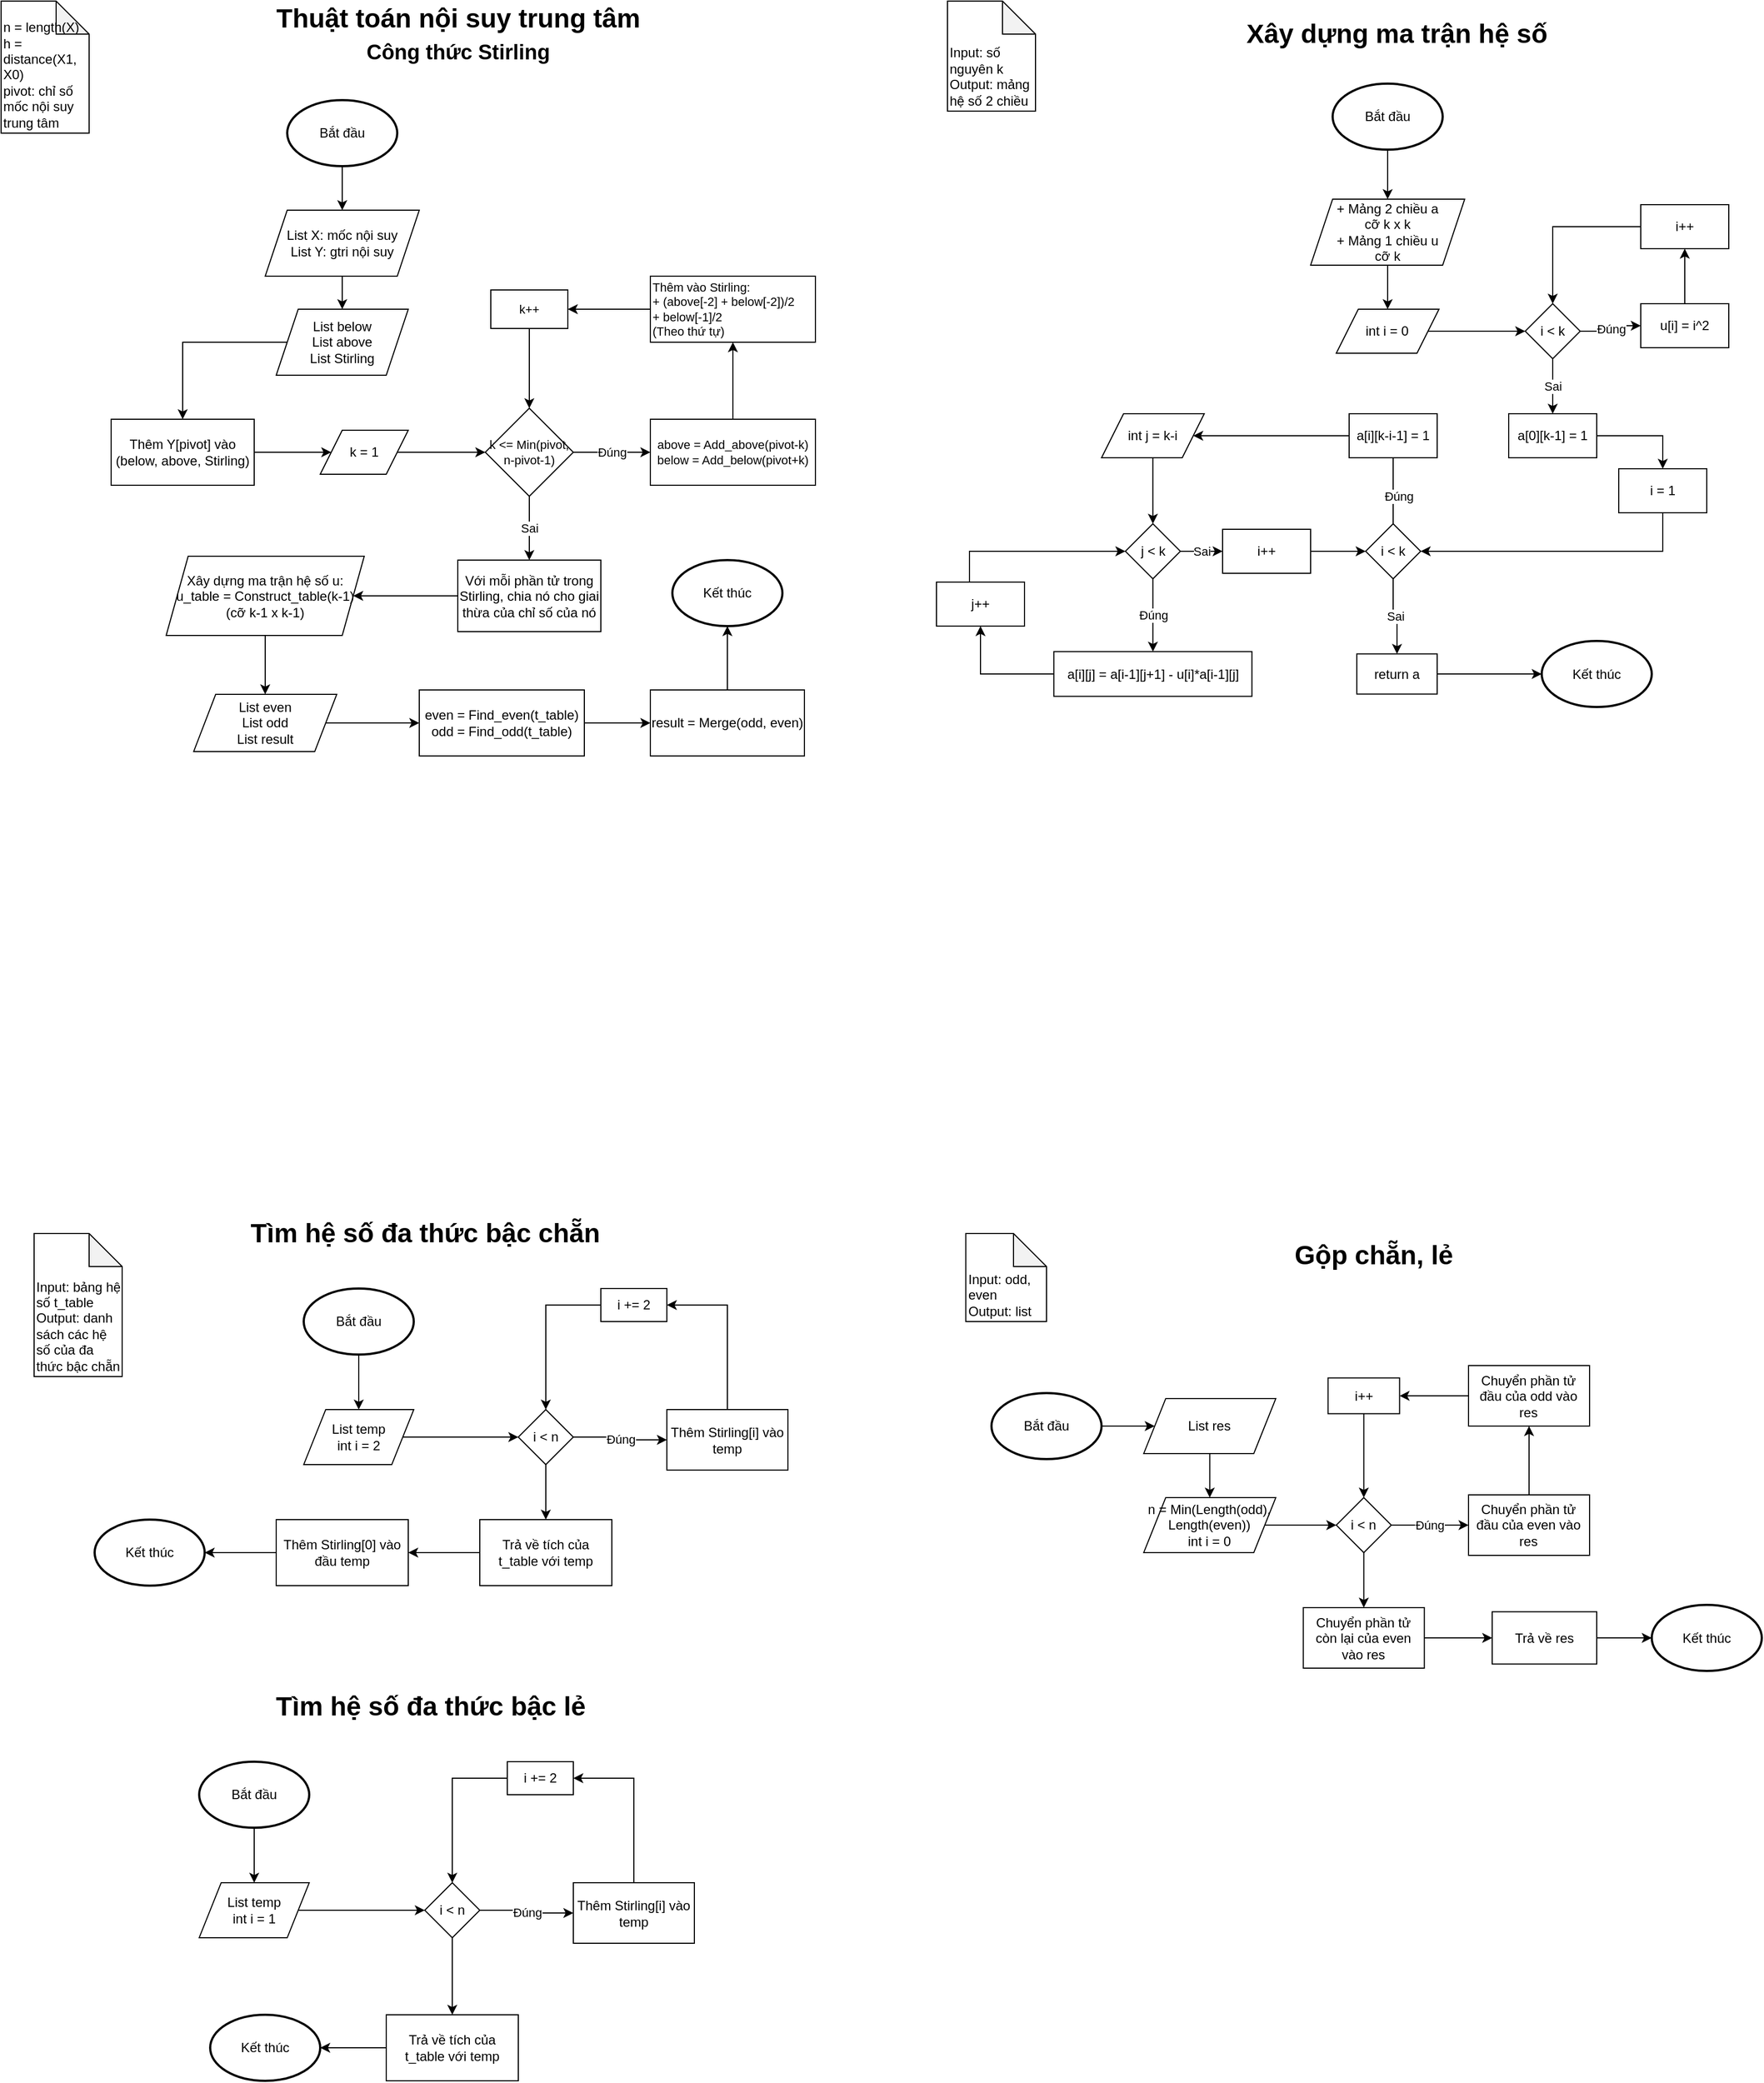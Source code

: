 <mxfile>
    <diagram id="moQNsSGdZ6lVKZMmA7Ut" name="Page-1">
        <mxGraphModel dx="1155" dy="676" grid="1" gridSize="10" guides="1" tooltips="1" connect="1" arrows="1" fold="1" page="1" pageScale="1" pageWidth="850" pageHeight="1100" math="0" shadow="0">
            <root>
                <mxCell id="0"/>
                <mxCell id="1" parent="0"/>
                <mxCell id="2" value="Thuật toán nội suy trung tâm&lt;br&gt;&lt;font style=&quot;font-size: 19px&quot;&gt;Công thức Stirling&lt;/font&gt;" style="text;strokeColor=none;fillColor=none;html=1;fontSize=24;fontStyle=1;verticalAlign=middle;align=center;" parent="1" vertex="1">
                    <mxGeometry x="250" y="30" width="350" height="40" as="geometry"/>
                </mxCell>
                <mxCell id="7" style="edgeStyle=orthogonalEdgeStyle;rounded=0;orthogonalLoop=1;jettySize=auto;html=1;entryX=0.5;entryY=0;entryDx=0;entryDy=0;" parent="1" source="8" target="10" edge="1">
                    <mxGeometry relative="1" as="geometry"/>
                </mxCell>
                <mxCell id="8" value="Bắt đầu" style="strokeWidth=2;html=1;shape=mxgraph.flowchart.start_1;whiteSpace=wrap;" parent="1" vertex="1">
                    <mxGeometry x="270" y="110" width="100" height="60" as="geometry"/>
                </mxCell>
                <mxCell id="9" style="edgeStyle=orthogonalEdgeStyle;rounded=0;orthogonalLoop=1;jettySize=auto;html=1;entryX=0.5;entryY=0;entryDx=0;entryDy=0;" parent="1" source="10" target="12" edge="1">
                    <mxGeometry relative="1" as="geometry"/>
                </mxCell>
                <mxCell id="10" value="List X: mốc nội suy&lt;br&gt;List Y: gtri nội suy" style="shape=parallelogram;perimeter=parallelogramPerimeter;whiteSpace=wrap;html=1;fixedSize=1;verticalAlign=middle;" parent="1" vertex="1">
                    <mxGeometry x="250" y="210" width="140" height="60" as="geometry"/>
                </mxCell>
                <mxCell id="15" style="edgeStyle=orthogonalEdgeStyle;rounded=0;orthogonalLoop=1;jettySize=auto;html=1;" parent="1" source="12" target="14" edge="1">
                    <mxGeometry relative="1" as="geometry"/>
                </mxCell>
                <mxCell id="12" value="List below&lt;br&gt;List above&lt;br&gt;List Stirling" style="shape=parallelogram;perimeter=parallelogramPerimeter;whiteSpace=wrap;html=1;fixedSize=1;" parent="1" vertex="1">
                    <mxGeometry x="260" y="300" width="120" height="60" as="geometry"/>
                </mxCell>
                <mxCell id="13" value="&lt;br&gt;n = length(X)&lt;br&gt;h = distance(X1, X0)&lt;br&gt;pivot: chỉ số mốc nội suy trung tâm" style="shape=note;whiteSpace=wrap;html=1;backgroundOutline=1;darkOpacity=0.05;align=left;verticalAlign=bottom;" parent="1" vertex="1">
                    <mxGeometry x="10" y="20" width="80" height="120" as="geometry"/>
                </mxCell>
                <mxCell id="19" style="edgeStyle=orthogonalEdgeStyle;rounded=0;orthogonalLoop=1;jettySize=auto;html=1;entryX=0;entryY=0.5;entryDx=0;entryDy=0;" parent="1" source="14" target="133" edge="1">
                    <mxGeometry relative="1" as="geometry">
                        <mxPoint x="300" y="430" as="targetPoint"/>
                    </mxGeometry>
                </mxCell>
                <mxCell id="14" value="Thêm Y[pivot] vào (below, above, Stirling)" style="rounded=0;whiteSpace=wrap;html=1;align=center;verticalAlign=middle;" parent="1" vertex="1">
                    <mxGeometry x="110" y="400" width="130" height="60" as="geometry"/>
                </mxCell>
                <mxCell id="16" style="edgeStyle=orthogonalEdgeStyle;rounded=0;orthogonalLoop=1;jettySize=auto;html=1;entryX=0;entryY=0.5;entryDx=0;entryDy=0;fontSize=8;exitX=1;exitY=0.5;exitDx=0;exitDy=0;" parent="1" source="133" target="18" edge="1">
                    <mxGeometry relative="1" as="geometry">
                        <mxPoint x="380" y="430" as="sourcePoint"/>
                    </mxGeometry>
                </mxCell>
                <mxCell id="22" value="Đúng" style="edgeStyle=orthogonalEdgeStyle;rounded=0;orthogonalLoop=1;jettySize=auto;html=1;" parent="1" source="18" target="21" edge="1">
                    <mxGeometry relative="1" as="geometry">
                        <Array as="points">
                            <mxPoint x="570" y="430"/>
                            <mxPoint x="570" y="430"/>
                        </Array>
                    </mxGeometry>
                </mxCell>
                <mxCell id="31" value="Sai" style="edgeStyle=orthogonalEdgeStyle;rounded=0;orthogonalLoop=1;jettySize=auto;html=1;" parent="1" source="18" target="30" edge="1">
                    <mxGeometry relative="1" as="geometry"/>
                </mxCell>
                <mxCell id="18" value="k &amp;lt;= Min(pivot, n-pivot-1)" style="rhombus;whiteSpace=wrap;html=1;align=center;verticalAlign=middle;fontSize=11;" parent="1" vertex="1">
                    <mxGeometry x="450" y="390" width="80" height="80" as="geometry"/>
                </mxCell>
                <mxCell id="26" value="" style="edgeStyle=orthogonalEdgeStyle;rounded=0;orthogonalLoop=1;jettySize=auto;html=1;" parent="1" source="21" target="25" edge="1">
                    <mxGeometry relative="1" as="geometry"/>
                </mxCell>
                <mxCell id="21" value="above = Add_above(pivot-k)&lt;br&gt;&lt;div style=&quot;text-align: left&quot;&gt;&lt;span&gt;below = Add_below(pivot+k)&lt;/span&gt;&lt;/div&gt;" style="whiteSpace=wrap;html=1;fontSize=11;verticalAlign=middle;" parent="1" vertex="1">
                    <mxGeometry x="600" y="400" width="150" height="60" as="geometry"/>
                </mxCell>
                <mxCell id="28" value="" style="edgeStyle=orthogonalEdgeStyle;rounded=0;orthogonalLoop=1;jettySize=auto;html=1;" parent="1" source="25" target="27" edge="1">
                    <mxGeometry relative="1" as="geometry"/>
                </mxCell>
                <mxCell id="25" value="Thêm vào Stirling:&lt;br&gt;+ (above[-2] + below[-2])/2&lt;br&gt;+ below[-1]/2&lt;br&gt;(Theo thứ tự)" style="whiteSpace=wrap;html=1;fontSize=11;verticalAlign=middle;align=left;" parent="1" vertex="1">
                    <mxGeometry x="600" y="270" width="150" height="60" as="geometry"/>
                </mxCell>
                <mxCell id="29" style="edgeStyle=orthogonalEdgeStyle;rounded=0;orthogonalLoop=1;jettySize=auto;html=1;entryX=0.5;entryY=0;entryDx=0;entryDy=0;" parent="1" source="27" target="18" edge="1">
                    <mxGeometry relative="1" as="geometry"/>
                </mxCell>
                <mxCell id="27" value="k++" style="whiteSpace=wrap;html=1;fontSize=11;align=center;" parent="1" vertex="1">
                    <mxGeometry x="455" y="282.5" width="70" height="35" as="geometry"/>
                </mxCell>
                <mxCell id="35" value="" style="edgeStyle=orthogonalEdgeStyle;rounded=0;orthogonalLoop=1;jettySize=auto;html=1;entryX=1;entryY=0.5;entryDx=0;entryDy=0;" parent="1" source="30" target="36" edge="1">
                    <mxGeometry relative="1" as="geometry">
                        <mxPoint x="635" y="560.5" as="targetPoint"/>
                    </mxGeometry>
                </mxCell>
                <mxCell id="30" value="&lt;span style=&quot;font-size: 12px&quot;&gt;Với mỗi phần tử trong Stirling, chia nó cho giai thừa của chỉ số của nó&lt;/span&gt;" style="whiteSpace=wrap;html=1;fontSize=11;" parent="1" vertex="1">
                    <mxGeometry x="425" y="528" width="130" height="65" as="geometry"/>
                </mxCell>
                <mxCell id="40" style="edgeStyle=orthogonalEdgeStyle;rounded=0;orthogonalLoop=1;jettySize=auto;html=1;entryX=0.5;entryY=0;entryDx=0;entryDy=0;" parent="1" source="36" target="39" edge="1">
                    <mxGeometry relative="1" as="geometry"/>
                </mxCell>
                <mxCell id="36" value="Xây dựng ma trận hệ số u:&lt;br&gt;u_table = Construct_table(k-1)&lt;br&gt;(cỡ k-1 x k-1)" style="shape=parallelogram;perimeter=parallelogramPerimeter;whiteSpace=wrap;html=1;fixedSize=1;align=center;verticalAlign=middle;" parent="1" vertex="1">
                    <mxGeometry x="160" y="524.5" width="180" height="72" as="geometry"/>
                </mxCell>
                <mxCell id="43" value="" style="edgeStyle=orthogonalEdgeStyle;rounded=0;orthogonalLoop=1;jettySize=auto;html=1;" parent="1" source="39" target="42" edge="1">
                    <mxGeometry relative="1" as="geometry"/>
                </mxCell>
                <mxCell id="39" value="List even&lt;br&gt;List odd&lt;br&gt;List result" style="shape=parallelogram;perimeter=parallelogramPerimeter;whiteSpace=wrap;html=1;fixedSize=1;align=center;verticalAlign=middle;" parent="1" vertex="1">
                    <mxGeometry x="185" y="650" width="130" height="52" as="geometry"/>
                </mxCell>
                <mxCell id="45" value="" style="edgeStyle=orthogonalEdgeStyle;rounded=0;orthogonalLoop=1;jettySize=auto;html=1;" parent="1" source="42" target="44" edge="1">
                    <mxGeometry relative="1" as="geometry"/>
                </mxCell>
                <mxCell id="42" value="even = Find_even(t_table)&lt;br&gt;odd = Find_odd(t_table)" style="whiteSpace=wrap;html=1;" parent="1" vertex="1">
                    <mxGeometry x="390" y="646" width="150" height="60" as="geometry"/>
                </mxCell>
                <mxCell id="47" style="edgeStyle=orthogonalEdgeStyle;rounded=0;orthogonalLoop=1;jettySize=auto;html=1;entryX=0.5;entryY=1;entryDx=0;entryDy=0;entryPerimeter=0;" parent="1" source="44" target="46" edge="1">
                    <mxGeometry relative="1" as="geometry"/>
                </mxCell>
                <mxCell id="44" value="result = Merge(odd, even)" style="whiteSpace=wrap;html=1;" parent="1" vertex="1">
                    <mxGeometry x="600" y="646" width="140" height="60" as="geometry"/>
                </mxCell>
                <mxCell id="46" value="Kết thúc" style="strokeWidth=2;html=1;shape=mxgraph.flowchart.start_1;whiteSpace=wrap;" parent="1" vertex="1">
                    <mxGeometry x="620" y="528" width="100" height="60" as="geometry"/>
                </mxCell>
                <mxCell id="49" value="Xây dựng ma trận hệ số" style="text;strokeColor=none;fillColor=none;html=1;fontSize=24;fontStyle=1;verticalAlign=middle;align=center;" parent="1" vertex="1">
                    <mxGeometry x="1103.49" y="30" width="350" height="40" as="geometry"/>
                </mxCell>
                <mxCell id="164" value="" style="edgeStyle=orthogonalEdgeStyle;rounded=0;orthogonalLoop=1;jettySize=auto;html=1;entryX=0.5;entryY=0;entryDx=0;entryDy=0;" parent="1" source="50" target="53" edge="1">
                    <mxGeometry relative="1" as="geometry">
                        <mxPoint x="1270" y="230" as="targetPoint"/>
                    </mxGeometry>
                </mxCell>
                <mxCell id="50" value="Bắt đầu" style="strokeWidth=2;html=1;shape=mxgraph.flowchart.start_1;whiteSpace=wrap;" parent="1" vertex="1">
                    <mxGeometry x="1220" y="95" width="100" height="60" as="geometry"/>
                </mxCell>
                <mxCell id="51" value="Input: số nguyên k&lt;br&gt;Output: mảng hệ số 2 chiều" style="shape=note;whiteSpace=wrap;html=1;backgroundOutline=1;darkOpacity=0.05;align=left;verticalAlign=bottom;" parent="1" vertex="1">
                    <mxGeometry x="870" y="20" width="80" height="100" as="geometry"/>
                </mxCell>
                <mxCell id="57" style="edgeStyle=orthogonalEdgeStyle;rounded=0;orthogonalLoop=1;jettySize=auto;html=1;entryX=0.5;entryY=0;entryDx=0;entryDy=0;" parent="1" source="53" target="56" edge="1">
                    <mxGeometry relative="1" as="geometry"/>
                </mxCell>
                <mxCell id="53" value="+ Mảng 2 chiều a&lt;br&gt;cỡ k x k&lt;br&gt;+ Mảng 1 chiều u&lt;br&gt;cỡ k" style="shape=parallelogram;perimeter=parallelogramPerimeter;whiteSpace=wrap;html=1;fixedSize=1;verticalAlign=middle;" parent="1" vertex="1">
                    <mxGeometry x="1200" y="200" width="140" height="60" as="geometry"/>
                </mxCell>
                <mxCell id="59" style="edgeStyle=orthogonalEdgeStyle;rounded=0;orthogonalLoop=1;jettySize=auto;html=1;entryX=0;entryY=0.5;entryDx=0;entryDy=0;" parent="1" source="56" target="58" edge="1">
                    <mxGeometry relative="1" as="geometry"/>
                </mxCell>
                <mxCell id="56" value="int i = 0" style="shape=parallelogram;perimeter=parallelogramPerimeter;whiteSpace=wrap;html=1;fixedSize=1;verticalAlign=middle;" parent="1" vertex="1">
                    <mxGeometry x="1223.33" y="300" width="93.33" height="40" as="geometry"/>
                </mxCell>
                <mxCell id="61" value="Đúng" style="edgeStyle=orthogonalEdgeStyle;rounded=0;orthogonalLoop=1;jettySize=auto;html=1;" parent="1" source="58" target="60" edge="1">
                    <mxGeometry relative="1" as="geometry"/>
                </mxCell>
                <mxCell id="66" value="Sai" style="edgeStyle=orthogonalEdgeStyle;rounded=0;orthogonalLoop=1;jettySize=auto;html=1;" parent="1" source="58" target="65" edge="1">
                    <mxGeometry relative="1" as="geometry"/>
                </mxCell>
                <mxCell id="58" value="i &amp;lt; k" style="rhombus;whiteSpace=wrap;html=1;verticalAlign=middle;" parent="1" vertex="1">
                    <mxGeometry x="1395" y="295" width="50" height="50" as="geometry"/>
                </mxCell>
                <mxCell id="63" style="edgeStyle=orthogonalEdgeStyle;rounded=0;orthogonalLoop=1;jettySize=auto;html=1;entryX=0.5;entryY=1;entryDx=0;entryDy=0;" parent="1" source="60" target="62" edge="1">
                    <mxGeometry relative="1" as="geometry"/>
                </mxCell>
                <mxCell id="60" value="u[i] = i^2" style="whiteSpace=wrap;html=1;" parent="1" vertex="1">
                    <mxGeometry x="1500" y="295" width="80" height="40" as="geometry"/>
                </mxCell>
                <mxCell id="64" style="edgeStyle=orthogonalEdgeStyle;rounded=0;orthogonalLoop=1;jettySize=auto;html=1;entryX=0.5;entryY=0;entryDx=0;entryDy=0;" parent="1" source="62" target="58" edge="1">
                    <mxGeometry relative="1" as="geometry"/>
                </mxCell>
                <mxCell id="62" value="i++" style="whiteSpace=wrap;html=1;" parent="1" vertex="1">
                    <mxGeometry x="1500" y="205" width="80" height="40" as="geometry"/>
                </mxCell>
                <mxCell id="68" style="edgeStyle=orthogonalEdgeStyle;rounded=0;orthogonalLoop=1;jettySize=auto;html=1;entryX=0.5;entryY=0;entryDx=0;entryDy=0;" parent="1" source="65" target="67" edge="1">
                    <mxGeometry relative="1" as="geometry"/>
                </mxCell>
                <mxCell id="65" value="a[0][k-1] = 1" style="whiteSpace=wrap;html=1;" parent="1" vertex="1">
                    <mxGeometry x="1380" y="395" width="80" height="40" as="geometry"/>
                </mxCell>
                <mxCell id="94" style="edgeStyle=orthogonalEdgeStyle;rounded=0;orthogonalLoop=1;jettySize=auto;html=1;entryX=1;entryY=0.5;entryDx=0;entryDy=0;" parent="1" source="67" target="69" edge="1">
                    <mxGeometry relative="1" as="geometry">
                        <Array as="points">
                            <mxPoint x="1520" y="520"/>
                        </Array>
                    </mxGeometry>
                </mxCell>
                <mxCell id="67" value="i = 1" style="whiteSpace=wrap;html=1;" parent="1" vertex="1">
                    <mxGeometry x="1480" y="445" width="80" height="40" as="geometry"/>
                </mxCell>
                <mxCell id="72" value="Đúng" style="edgeStyle=orthogonalEdgeStyle;rounded=0;orthogonalLoop=1;jettySize=auto;html=1;entryX=0.5;entryY=1;entryDx=0;entryDy=0;" parent="1" source="69" target="71" edge="1">
                    <mxGeometry x="-0.5" y="-5" relative="1" as="geometry">
                        <Array as="points">
                            <mxPoint x="1275" y="415"/>
                        </Array>
                        <mxPoint as="offset"/>
                    </mxGeometry>
                </mxCell>
                <mxCell id="90" value="Sai" style="edgeStyle=orthogonalEdgeStyle;rounded=0;orthogonalLoop=1;jettySize=auto;html=1;" parent="1" source="69" target="89" edge="1">
                    <mxGeometry relative="1" as="geometry"/>
                </mxCell>
                <mxCell id="69" value="i &amp;lt; k" style="rhombus;whiteSpace=wrap;html=1;verticalAlign=middle;" parent="1" vertex="1">
                    <mxGeometry x="1250" y="495" width="50" height="50" as="geometry"/>
                </mxCell>
                <mxCell id="74" style="edgeStyle=orthogonalEdgeStyle;rounded=0;orthogonalLoop=1;jettySize=auto;html=1;entryX=1;entryY=0.5;entryDx=0;entryDy=0;" parent="1" source="71" target="73" edge="1">
                    <mxGeometry relative="1" as="geometry"/>
                </mxCell>
                <mxCell id="71" value="a[i][k-i-1] = 1" style="whiteSpace=wrap;html=1;" parent="1" vertex="1">
                    <mxGeometry x="1235" y="395" width="80" height="40" as="geometry"/>
                </mxCell>
                <mxCell id="76" style="edgeStyle=orthogonalEdgeStyle;rounded=0;orthogonalLoop=1;jettySize=auto;html=1;entryX=0.5;entryY=0;entryDx=0;entryDy=0;" parent="1" source="73" target="75" edge="1">
                    <mxGeometry relative="1" as="geometry"/>
                </mxCell>
                <mxCell id="73" value="int j = k-i" style="shape=parallelogram;perimeter=parallelogramPerimeter;whiteSpace=wrap;html=1;fixedSize=1;verticalAlign=middle;" parent="1" vertex="1">
                    <mxGeometry x="1010.01" y="395" width="93.33" height="40" as="geometry"/>
                </mxCell>
                <mxCell id="78" value="Đúng" style="edgeStyle=orthogonalEdgeStyle;rounded=0;orthogonalLoop=1;jettySize=auto;html=1;entryX=0.5;entryY=0;entryDx=0;entryDy=0;" parent="1" source="75" target="77" edge="1">
                    <mxGeometry relative="1" as="geometry"/>
                </mxCell>
                <mxCell id="85" value="Sai" style="edgeStyle=orthogonalEdgeStyle;rounded=0;orthogonalLoop=1;jettySize=auto;html=1;entryX=0;entryY=0.5;entryDx=0;entryDy=0;" parent="1" source="75" target="84" edge="1">
                    <mxGeometry relative="1" as="geometry"/>
                </mxCell>
                <mxCell id="75" value="j &amp;lt; k" style="rhombus;whiteSpace=wrap;html=1;verticalAlign=middle;" parent="1" vertex="1">
                    <mxGeometry x="1031.67" y="495" width="50" height="50" as="geometry"/>
                </mxCell>
                <mxCell id="80" style="edgeStyle=orthogonalEdgeStyle;rounded=0;orthogonalLoop=1;jettySize=auto;html=1;entryX=0.5;entryY=1;entryDx=0;entryDy=0;" parent="1" source="77" target="79" edge="1">
                    <mxGeometry relative="1" as="geometry"/>
                </mxCell>
                <mxCell id="77" value="a[i][j] = a[i-1][j+1] - u[i]*a[i-1][j]" style="whiteSpace=wrap;html=1;" parent="1" vertex="1">
                    <mxGeometry x="966.67" y="611.2" width="180" height="40.61" as="geometry"/>
                </mxCell>
                <mxCell id="93" style="edgeStyle=orthogonalEdgeStyle;rounded=0;orthogonalLoop=1;jettySize=auto;html=1;entryX=0;entryY=0.5;entryDx=0;entryDy=0;" parent="1" source="79" target="75" edge="1">
                    <mxGeometry relative="1" as="geometry">
                        <Array as="points">
                            <mxPoint x="890" y="520"/>
                        </Array>
                    </mxGeometry>
                </mxCell>
                <mxCell id="79" value="j++" style="whiteSpace=wrap;html=1;" parent="1" vertex="1">
                    <mxGeometry x="860.0" y="548" width="80" height="40" as="geometry"/>
                </mxCell>
                <mxCell id="87" style="edgeStyle=orthogonalEdgeStyle;rounded=0;orthogonalLoop=1;jettySize=auto;html=1;entryX=0;entryY=0.5;entryDx=0;entryDy=0;" parent="1" source="84" target="69" edge="1">
                    <mxGeometry relative="1" as="geometry"/>
                </mxCell>
                <mxCell id="84" value="i++" style="whiteSpace=wrap;html=1;" parent="1" vertex="1">
                    <mxGeometry x="1120" y="500" width="80" height="40" as="geometry"/>
                </mxCell>
                <mxCell id="91" style="edgeStyle=orthogonalEdgeStyle;rounded=0;orthogonalLoop=1;jettySize=auto;html=1;entryX=0;entryY=0.5;entryDx=0;entryDy=0;entryPerimeter=0;" parent="1" source="89" target="92" edge="1">
                    <mxGeometry relative="1" as="geometry">
                        <mxPoint x="1410" y="620" as="targetPoint"/>
                    </mxGeometry>
                </mxCell>
                <mxCell id="89" value="return a" style="whiteSpace=wrap;html=1;" parent="1" vertex="1">
                    <mxGeometry x="1241.98" y="613.25" width="73.02" height="36.51" as="geometry"/>
                </mxCell>
                <mxCell id="92" value="Kết thúc" style="strokeWidth=2;html=1;shape=mxgraph.flowchart.start_1;whiteSpace=wrap;" parent="1" vertex="1">
                    <mxGeometry x="1410" y="601.51" width="100" height="60" as="geometry"/>
                </mxCell>
                <mxCell id="95" value="Tìm hệ số đa thức bậc chẵn" style="text;strokeColor=none;fillColor=none;html=1;fontSize=24;fontStyle=1;verticalAlign=middle;align=center;" parent="1" vertex="1">
                    <mxGeometry x="220" y="1120" width="350" height="40" as="geometry"/>
                </mxCell>
                <mxCell id="96" value="Input: bảng hệ số t_table&lt;br&gt;Output: danh sách các hệ số của đa thức bậc chẵn" style="shape=note;whiteSpace=wrap;html=1;backgroundOutline=1;darkOpacity=0.05;align=left;verticalAlign=bottom;" parent="1" vertex="1">
                    <mxGeometry x="40" y="1140" width="80" height="130" as="geometry"/>
                </mxCell>
                <mxCell id="124" style="edgeStyle=orthogonalEdgeStyle;rounded=0;orthogonalLoop=1;jettySize=auto;html=1;entryX=0.5;entryY=0;entryDx=0;entryDy=0;" parent="1" source="122" target="123" edge="1">
                    <mxGeometry relative="1" as="geometry"/>
                </mxCell>
                <mxCell id="122" value="Bắt đầu" style="strokeWidth=2;html=1;shape=mxgraph.flowchart.start_1;whiteSpace=wrap;verticalAlign=middle;" parent="1" vertex="1">
                    <mxGeometry x="285" y="1190" width="100" height="60" as="geometry"/>
                </mxCell>
                <mxCell id="127" style="edgeStyle=orthogonalEdgeStyle;rounded=0;orthogonalLoop=1;jettySize=auto;html=1;entryX=0;entryY=0.5;entryDx=0;entryDy=0;" parent="1" source="123" target="125" edge="1">
                    <mxGeometry relative="1" as="geometry"/>
                </mxCell>
                <mxCell id="123" value="List temp&lt;br&gt;int i = 2" style="shape=parallelogram;perimeter=parallelogramPerimeter;whiteSpace=wrap;html=1;fixedSize=1;verticalAlign=middle;" parent="1" vertex="1">
                    <mxGeometry x="285" y="1300" width="100" height="50" as="geometry"/>
                </mxCell>
                <mxCell id="129" value="Đúng" style="edgeStyle=orthogonalEdgeStyle;rounded=0;orthogonalLoop=1;jettySize=auto;html=1;" parent="1" source="125" target="128" edge="1">
                    <mxGeometry relative="1" as="geometry"/>
                </mxCell>
                <mxCell id="135" value="" style="edgeStyle=orthogonalEdgeStyle;rounded=0;orthogonalLoop=1;jettySize=auto;html=1;entryX=0.5;entryY=0;entryDx=0;entryDy=0;" parent="1" source="125" target="160" edge="1">
                    <mxGeometry relative="1" as="geometry"/>
                </mxCell>
                <mxCell id="125" value="i &amp;lt; n" style="rhombus;whiteSpace=wrap;html=1;verticalAlign=middle;" parent="1" vertex="1">
                    <mxGeometry x="480" y="1300" width="50" height="50" as="geometry"/>
                </mxCell>
                <mxCell id="131" value="" style="edgeStyle=orthogonalEdgeStyle;rounded=0;orthogonalLoop=1;jettySize=auto;html=1;entryX=1;entryY=0.5;entryDx=0;entryDy=0;" parent="1" source="128" target="130" edge="1">
                    <mxGeometry relative="1" as="geometry">
                        <Array as="points">
                            <mxPoint x="670" y="1205"/>
                        </Array>
                    </mxGeometry>
                </mxCell>
                <mxCell id="128" value="Thêm Stirling[i] vào temp" style="whiteSpace=wrap;html=1;" parent="1" vertex="1">
                    <mxGeometry x="615" y="1300" width="110" height="55" as="geometry"/>
                </mxCell>
                <mxCell id="132" style="edgeStyle=orthogonalEdgeStyle;rounded=0;orthogonalLoop=1;jettySize=auto;html=1;entryX=0.5;entryY=0;entryDx=0;entryDy=0;" parent="1" source="130" target="125" edge="1">
                    <mxGeometry relative="1" as="geometry">
                        <Array as="points">
                            <mxPoint x="505" y="1205"/>
                        </Array>
                    </mxGeometry>
                </mxCell>
                <mxCell id="130" value="i += 2" style="whiteSpace=wrap;html=1;" parent="1" vertex="1">
                    <mxGeometry x="555" y="1190" width="60" height="30" as="geometry"/>
                </mxCell>
                <mxCell id="133" value="k = 1" style="shape=parallelogram;perimeter=parallelogramPerimeter;whiteSpace=wrap;html=1;fixedSize=1;verticalAlign=middle;" parent="1" vertex="1">
                    <mxGeometry x="300" y="410" width="80" height="40" as="geometry"/>
                </mxCell>
                <mxCell id="137" value="" style="edgeStyle=orthogonalEdgeStyle;rounded=0;orthogonalLoop=1;jettySize=auto;html=1;entryX=1;entryY=0.5;entryDx=0;entryDy=0;entryPerimeter=0;" parent="1" source="134" target="161" edge="1">
                    <mxGeometry relative="1" as="geometry">
                        <mxPoint x="385" y="1430" as="targetPoint"/>
                    </mxGeometry>
                </mxCell>
                <mxCell id="134" value="Thêm Stirling[0] vào đầu temp" style="whiteSpace=wrap;html=1;" parent="1" vertex="1">
                    <mxGeometry x="260" y="1400" width="120" height="60" as="geometry"/>
                </mxCell>
                <mxCell id="139" value="Tìm hệ số đa thức bậc lẻ" style="text;strokeColor=none;fillColor=none;html=1;fontSize=24;fontStyle=1;verticalAlign=middle;align=center;" parent="1" vertex="1">
                    <mxGeometry x="225" y="1550" width="350" height="40" as="geometry"/>
                </mxCell>
                <mxCell id="142" style="edgeStyle=orthogonalEdgeStyle;rounded=0;orthogonalLoop=1;jettySize=auto;html=1;entryX=0.5;entryY=0;entryDx=0;entryDy=0;" parent="1" source="140" target="141" edge="1">
                    <mxGeometry relative="1" as="geometry"/>
                </mxCell>
                <mxCell id="140" value="Bắt đầu" style="strokeWidth=2;html=1;shape=mxgraph.flowchart.start_1;whiteSpace=wrap;verticalAlign=middle;" parent="1" vertex="1">
                    <mxGeometry x="190" y="1620" width="100" height="60" as="geometry"/>
                </mxCell>
                <mxCell id="154" style="edgeStyle=orthogonalEdgeStyle;rounded=0;orthogonalLoop=1;jettySize=auto;html=1;entryX=0;entryY=0.5;entryDx=0;entryDy=0;" parent="1" source="141" target="149" edge="1">
                    <mxGeometry relative="1" as="geometry"/>
                </mxCell>
                <mxCell id="141" value="List temp&lt;br&gt;int i = 1" style="shape=parallelogram;perimeter=parallelogramPerimeter;whiteSpace=wrap;html=1;fixedSize=1;verticalAlign=middle;" parent="1" vertex="1">
                    <mxGeometry x="190" y="1730" width="100" height="50" as="geometry"/>
                </mxCell>
                <mxCell id="148" value="Đúng" style="edgeStyle=orthogonalEdgeStyle;rounded=0;orthogonalLoop=1;jettySize=auto;html=1;" parent="1" source="149" target="151" edge="1">
                    <mxGeometry relative="1" as="geometry"/>
                </mxCell>
                <mxCell id="158" style="edgeStyle=orthogonalEdgeStyle;rounded=0;orthogonalLoop=1;jettySize=auto;html=1;entryX=0.5;entryY=0;entryDx=0;entryDy=0;" parent="1" source="149" target="191" edge="1">
                    <mxGeometry relative="1" as="geometry">
                        <mxPoint x="420" y="1850" as="targetPoint"/>
                    </mxGeometry>
                </mxCell>
                <mxCell id="149" value="i &amp;lt; n" style="rhombus;whiteSpace=wrap;html=1;verticalAlign=middle;" parent="1" vertex="1">
                    <mxGeometry x="395" y="1730" width="50" height="50" as="geometry"/>
                </mxCell>
                <mxCell id="150" value="" style="edgeStyle=orthogonalEdgeStyle;rounded=0;orthogonalLoop=1;jettySize=auto;html=1;entryX=1;entryY=0.5;entryDx=0;entryDy=0;" parent="1" source="151" target="153" edge="1">
                    <mxGeometry relative="1" as="geometry">
                        <Array as="points">
                            <mxPoint x="585" y="1635"/>
                        </Array>
                    </mxGeometry>
                </mxCell>
                <mxCell id="151" value="Thêm Stirling[i] vào temp" style="whiteSpace=wrap;html=1;" parent="1" vertex="1">
                    <mxGeometry x="530" y="1730" width="110" height="55" as="geometry"/>
                </mxCell>
                <mxCell id="152" style="edgeStyle=orthogonalEdgeStyle;rounded=0;orthogonalLoop=1;jettySize=auto;html=1;entryX=0.5;entryY=0;entryDx=0;entryDy=0;" parent="1" source="153" target="149" edge="1">
                    <mxGeometry relative="1" as="geometry">
                        <Array as="points">
                            <mxPoint x="420" y="1635"/>
                        </Array>
                    </mxGeometry>
                </mxCell>
                <mxCell id="153" value="i += 2" style="whiteSpace=wrap;html=1;" parent="1" vertex="1">
                    <mxGeometry x="470" y="1620" width="60" height="30" as="geometry"/>
                </mxCell>
                <mxCell id="155" value="" style="edgeStyle=orthogonalEdgeStyle;rounded=0;orthogonalLoop=1;jettySize=auto;html=1;entryX=1;entryY=0.5;entryDx=0;entryDy=0;entryPerimeter=0;exitX=0;exitY=0.5;exitDx=0;exitDy=0;" parent="1" source="191" target="157" edge="1">
                    <mxGeometry relative="1" as="geometry">
                        <mxPoint x="280" y="1880" as="targetPoint"/>
                        <mxPoint x="360" y="1880" as="sourcePoint"/>
                    </mxGeometry>
                </mxCell>
                <mxCell id="157" value="Kết thúc" style="strokeWidth=2;html=1;shape=mxgraph.flowchart.start_1;whiteSpace=wrap;verticalAlign=middle;" parent="1" vertex="1">
                    <mxGeometry x="200" y="1850" width="100" height="60" as="geometry"/>
                </mxCell>
                <mxCell id="159" value="" style="edgeStyle=orthogonalEdgeStyle;rounded=0;orthogonalLoop=1;jettySize=auto;html=1;entryX=1;entryY=0.5;entryDx=0;entryDy=0;" parent="1" source="160" target="134" edge="1">
                    <mxGeometry relative="1" as="geometry">
                        <mxPoint x="175" y="1430" as="targetPoint"/>
                    </mxGeometry>
                </mxCell>
                <mxCell id="160" value="Trả về tích của t_table với temp" style="whiteSpace=wrap;html=1;" parent="1" vertex="1">
                    <mxGeometry x="445" y="1400" width="120" height="60" as="geometry"/>
                </mxCell>
                <mxCell id="161" value="Kết thúc" style="strokeWidth=2;html=1;shape=mxgraph.flowchart.start_1;whiteSpace=wrap;verticalAlign=middle;" parent="1" vertex="1">
                    <mxGeometry x="95" y="1400" width="100" height="60" as="geometry"/>
                </mxCell>
                <mxCell id="166" value="Gộp chẵn, lẻ" style="text;strokeColor=none;fillColor=none;html=1;fontSize=24;fontStyle=1;verticalAlign=middle;align=center;" parent="1" vertex="1">
                    <mxGeometry x="1081.67" y="1140" width="350" height="40" as="geometry"/>
                </mxCell>
                <mxCell id="170" style="edgeStyle=orthogonalEdgeStyle;rounded=0;orthogonalLoop=1;jettySize=auto;html=1;entryX=0;entryY=0.5;entryDx=0;entryDy=0;" parent="1" source="167" target="171" edge="1">
                    <mxGeometry relative="1" as="geometry"/>
                </mxCell>
                <mxCell id="167" value="Bắt đầu" style="strokeWidth=2;html=1;shape=mxgraph.flowchart.start_1;whiteSpace=wrap;" parent="1" vertex="1">
                    <mxGeometry x="910" y="1285" width="100" height="60" as="geometry"/>
                </mxCell>
                <mxCell id="168" value="Input: odd, even&lt;br&gt;Output: list" style="shape=note;whiteSpace=wrap;html=1;backgroundOutline=1;darkOpacity=0.05;align=left;verticalAlign=bottom;" parent="1" vertex="1">
                    <mxGeometry x="886.67" y="1140" width="73.33" height="80" as="geometry"/>
                </mxCell>
                <mxCell id="174" style="edgeStyle=orthogonalEdgeStyle;rounded=0;orthogonalLoop=1;jettySize=auto;html=1;entryX=0;entryY=0.5;entryDx=0;entryDy=0;" parent="1" source="169" target="173" edge="1">
                    <mxGeometry relative="1" as="geometry"/>
                </mxCell>
                <mxCell id="169" value="n = Min(Length(odd), Length(even))&lt;br&gt;int i = 0" style="shape=parallelogram;perimeter=parallelogramPerimeter;whiteSpace=wrap;html=1;fixedSize=1;verticalAlign=middle;" parent="1" vertex="1">
                    <mxGeometry x="1048.34" y="1380" width="120" height="50" as="geometry"/>
                </mxCell>
                <mxCell id="172" style="edgeStyle=orthogonalEdgeStyle;rounded=0;orthogonalLoop=1;jettySize=auto;html=1;entryX=0.5;entryY=0;entryDx=0;entryDy=0;" parent="1" source="171" target="169" edge="1">
                    <mxGeometry relative="1" as="geometry"/>
                </mxCell>
                <mxCell id="171" value="List res" style="shape=parallelogram;perimeter=parallelogramPerimeter;whiteSpace=wrap;html=1;fixedSize=1;verticalAlign=middle;" parent="1" vertex="1">
                    <mxGeometry x="1048.34" y="1290" width="120" height="50" as="geometry"/>
                </mxCell>
                <mxCell id="176" value="Đúng" style="edgeStyle=orthogonalEdgeStyle;rounded=0;orthogonalLoop=1;jettySize=auto;html=1;entryX=0;entryY=0.5;entryDx=0;entryDy=0;" parent="1" source="173" target="175" edge="1">
                    <mxGeometry relative="1" as="geometry"/>
                </mxCell>
                <mxCell id="185" style="edgeStyle=orthogonalEdgeStyle;rounded=0;orthogonalLoop=1;jettySize=auto;html=1;entryX=0.5;entryY=0;entryDx=0;entryDy=0;" parent="1" source="173" target="184" edge="1">
                    <mxGeometry relative="1" as="geometry"/>
                </mxCell>
                <mxCell id="173" value="i &amp;lt; n" style="rhombus;whiteSpace=wrap;html=1;verticalAlign=middle;" parent="1" vertex="1">
                    <mxGeometry x="1223.33" y="1380" width="50" height="50" as="geometry"/>
                </mxCell>
                <mxCell id="178" style="edgeStyle=orthogonalEdgeStyle;rounded=0;orthogonalLoop=1;jettySize=auto;html=1;entryX=0.5;entryY=1;entryDx=0;entryDy=0;" parent="1" source="175" target="177" edge="1">
                    <mxGeometry relative="1" as="geometry"/>
                </mxCell>
                <mxCell id="175" value="Chuyển phần tử đầu của even vào res" style="whiteSpace=wrap;html=1;" parent="1" vertex="1">
                    <mxGeometry x="1343.49" y="1377.5" width="110" height="55" as="geometry"/>
                </mxCell>
                <mxCell id="182" value="" style="edgeStyle=orthogonalEdgeStyle;rounded=0;orthogonalLoop=1;jettySize=auto;html=1;" parent="1" source="177" target="181" edge="1">
                    <mxGeometry relative="1" as="geometry"/>
                </mxCell>
                <mxCell id="177" value="Chuyển phần tử đầu của odd vào res" style="whiteSpace=wrap;html=1;" parent="1" vertex="1">
                    <mxGeometry x="1343.49" y="1260" width="110" height="55" as="geometry"/>
                </mxCell>
                <mxCell id="183" style="edgeStyle=orthogonalEdgeStyle;rounded=0;orthogonalLoop=1;jettySize=auto;html=1;entryX=0.5;entryY=0;entryDx=0;entryDy=0;" parent="1" source="181" target="173" edge="1">
                    <mxGeometry relative="1" as="geometry"/>
                </mxCell>
                <mxCell id="181" value="i++" style="whiteSpace=wrap;html=1;" parent="1" vertex="1">
                    <mxGeometry x="1215.83" y="1271.25" width="65" height="32.5" as="geometry"/>
                </mxCell>
                <mxCell id="187" value="" style="edgeStyle=orthogonalEdgeStyle;rounded=0;orthogonalLoop=1;jettySize=auto;html=1;" parent="1" source="184" target="186" edge="1">
                    <mxGeometry relative="1" as="geometry"/>
                </mxCell>
                <mxCell id="184" value="Chuyển phần tử còn lại của even vào res" style="whiteSpace=wrap;html=1;" parent="1" vertex="1">
                    <mxGeometry x="1193.33" y="1480" width="110" height="55" as="geometry"/>
                </mxCell>
                <mxCell id="189" style="edgeStyle=orthogonalEdgeStyle;rounded=0;orthogonalLoop=1;jettySize=auto;html=1;entryX=0;entryY=0.5;entryDx=0;entryDy=0;entryPerimeter=0;" parent="1" source="186" target="188" edge="1">
                    <mxGeometry relative="1" as="geometry"/>
                </mxCell>
                <mxCell id="186" value="Trả về res" style="whiteSpace=wrap;html=1;" parent="1" vertex="1">
                    <mxGeometry x="1365" y="1483.75" width="95" height="47.5" as="geometry"/>
                </mxCell>
                <mxCell id="188" value="Kết thúc" style="strokeWidth=2;html=1;shape=mxgraph.flowchart.start_1;whiteSpace=wrap;" parent="1" vertex="1">
                    <mxGeometry x="1510" y="1477.5" width="100" height="60" as="geometry"/>
                </mxCell>
                <mxCell id="191" value="Trả về tích của t_table với temp" style="whiteSpace=wrap;html=1;" vertex="1" parent="1">
                    <mxGeometry x="360" y="1850" width="120" height="60" as="geometry"/>
                </mxCell>
            </root>
        </mxGraphModel>
    </diagram>
</mxfile>